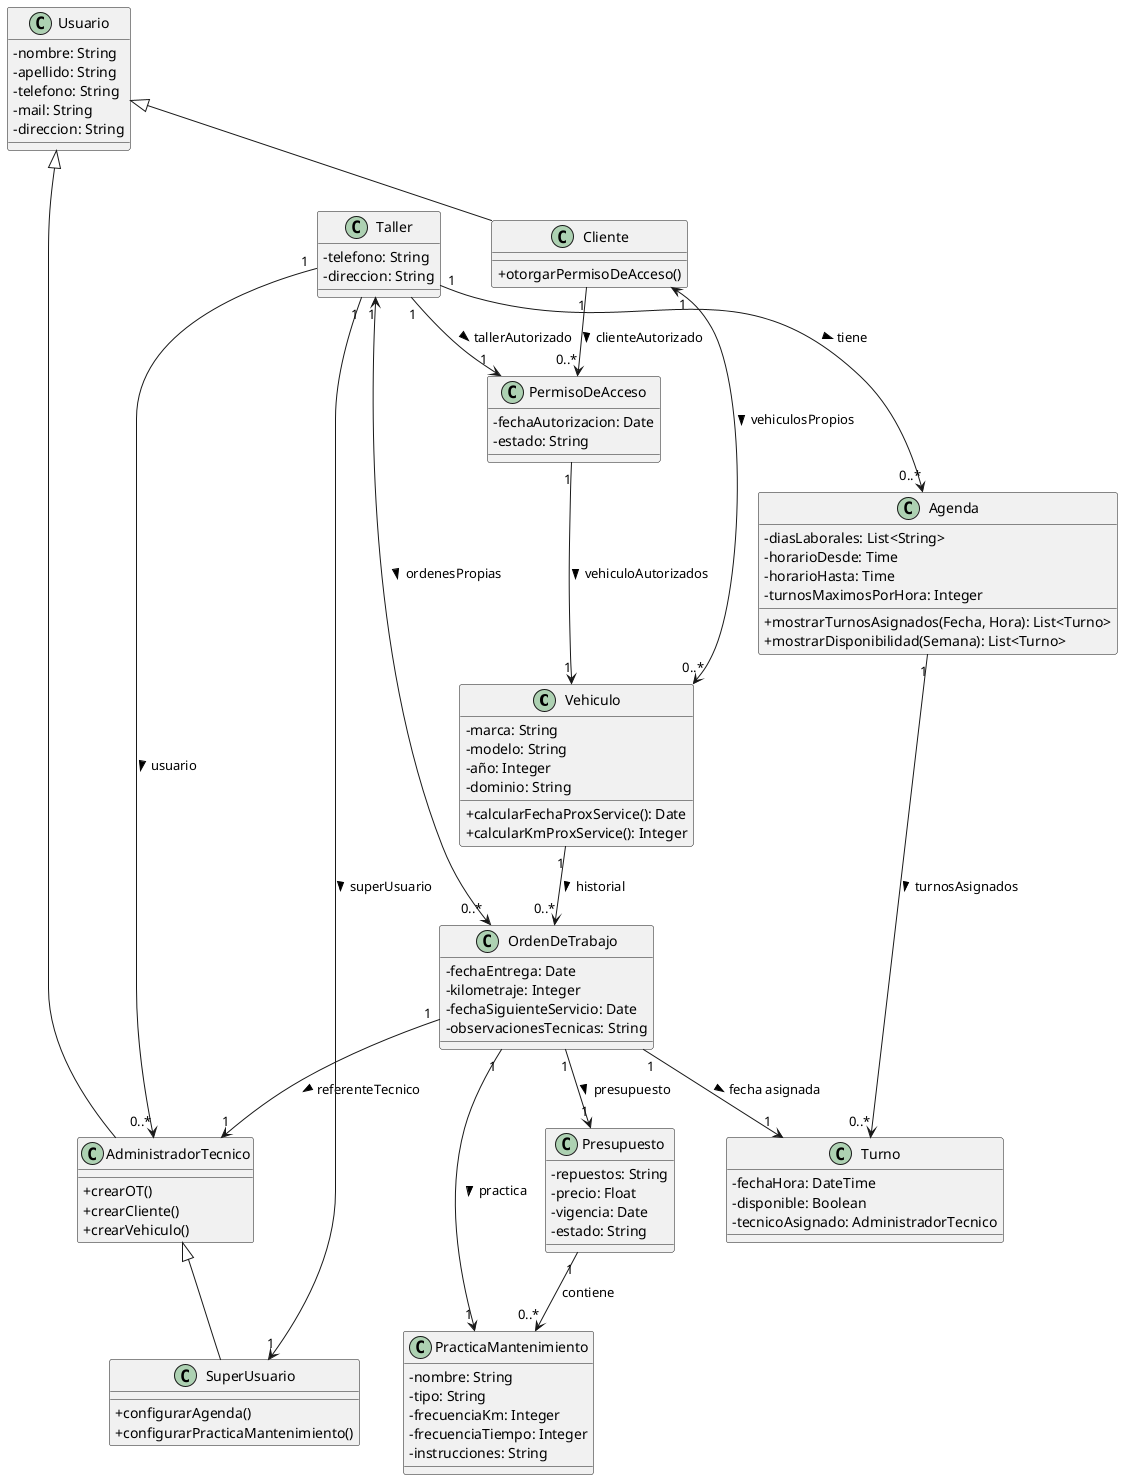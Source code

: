 @startuml Autolog
skinparam classAttributeIconSize 0

class Vehiculo {
  - marca: String
  - modelo: String
  - año: Integer
  - dominio: String
  
  
  + calcularFechaProxService(): Date
  + calcularKmProxService(): Integer
}

class Usuario {
  - nombre: String
  - apellido: String
  - telefono: String
  - mail: String
  - direccion: String
}

class OrdenDeTrabajo {
  
  - fechaEntrega: Date
  - kilometraje: Integer
  - fechaSiguienteServicio: Date
  - observacionesTecnicas: String

  
}

class Taller {
  - telefono: String
  - direccion: String
 
}
class Cliente {
  + otorgarPermisoDeAcceso()
}
class AdministradorTecnico {
    
    
    + crearOT()
    + crearCliente()
    + crearVehiculo()
}

class SuperUsuario {
    + configurarAgenda()
    + configurarPracticaMantenimiento()
}


class PermisoDeAcceso {
  - fechaAutorizacion: Date
  - estado: String
}

class PracticaMantenimiento {
  - nombre: String
  - tipo: String
  - frecuenciaKm: Integer
  - frecuenciaTiempo: Integer
  - instrucciones: String
}

class Presupuesto {
  - repuestos: String
  - precio: Float
  - vigencia: Date
  - estado: String
}

class Agenda {
  - diasLaborales: List<String>
  - horarioDesde: Time
  - horarioHasta: Time
  - turnosMaximosPorHora: Integer

  + mostrarTurnosAsignados(Fecha, Hora): List<Turno>
  + mostrarDisponibilidad(Semana): List<Turno>
}

class Turno {
  - fechaHora: DateTime
  - disponible: Boolean
  - tecnicoAsignado: AdministradorTecnico
}

' Relaciones
Usuario <|-- Cliente
Usuario <|-- AdministradorTecnico
Cliente "1" <--> "0..*" Vehiculo : vehiculosPropios >
Cliente "1" --> "0..*" PermisoDeAcceso : clienteAutorizado >

AdministradorTecnico <|-- SuperUsuario

Vehiculo "1" --> "0..*" OrdenDeTrabajo : historial >

OrdenDeTrabajo "1" --> "1" AdministradorTecnico : referenteTecnico >
OrdenDeTrabajo "1" --> "1" PracticaMantenimiento : practica >
OrdenDeTrabajo "1" --> "1" Presupuesto : presupuesto >
OrdenDeTrabajo "1" --> "1" Turno : fecha asignada >

Taller "1" <--> "0..*" OrdenDeTrabajo : ordenesPropias >
Taller "1" --> "1" SuperUsuario : superUsuario >
Taller "1" --> "0..*" AdministradorTecnico : usuario >
Taller "1" --> "0..*" Agenda : tiene >


PermisoDeAcceso "1" --> "1" Vehiculo : vehiculoAutorizados >
Taller "1" --> "1" PermisoDeAcceso : tallerAutorizado >
Agenda "1" --> "0..*" Turno : turnosAsignados >

Presupuesto "1" --> "0..*" PracticaMantenimiento : contiene

@enduml